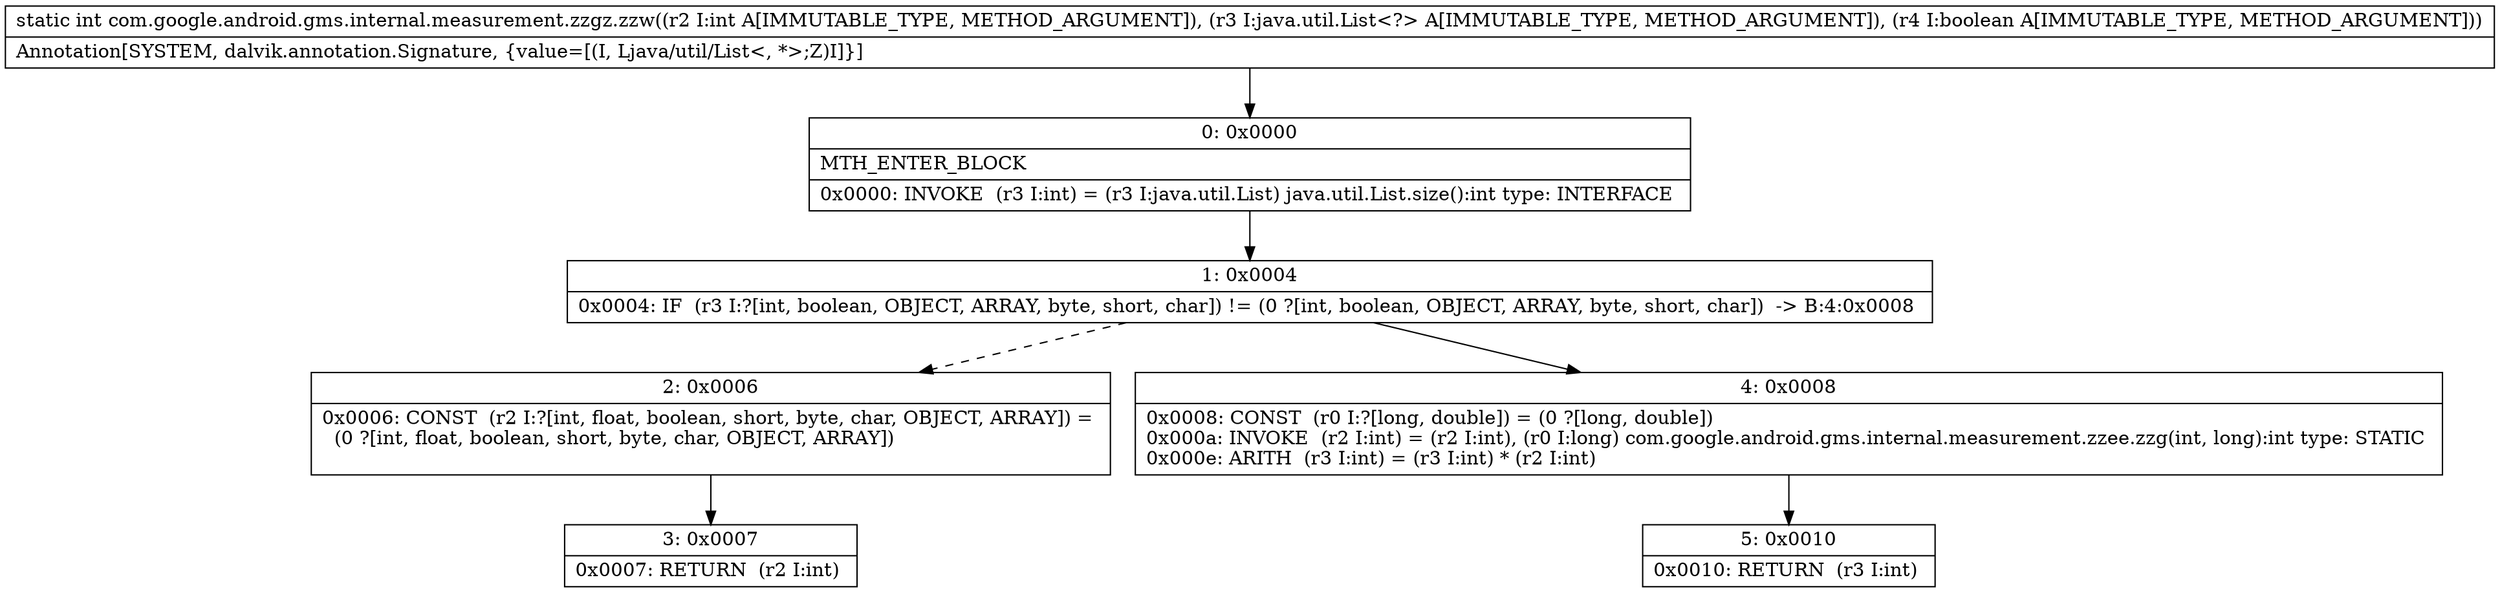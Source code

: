 digraph "CFG forcom.google.android.gms.internal.measurement.zzgz.zzw(ILjava\/util\/List;Z)I" {
Node_0 [shape=record,label="{0\:\ 0x0000|MTH_ENTER_BLOCK\l|0x0000: INVOKE  (r3 I:int) = (r3 I:java.util.List) java.util.List.size():int type: INTERFACE \l}"];
Node_1 [shape=record,label="{1\:\ 0x0004|0x0004: IF  (r3 I:?[int, boolean, OBJECT, ARRAY, byte, short, char]) != (0 ?[int, boolean, OBJECT, ARRAY, byte, short, char])  \-\> B:4:0x0008 \l}"];
Node_2 [shape=record,label="{2\:\ 0x0006|0x0006: CONST  (r2 I:?[int, float, boolean, short, byte, char, OBJECT, ARRAY]) = \l  (0 ?[int, float, boolean, short, byte, char, OBJECT, ARRAY])\l \l}"];
Node_3 [shape=record,label="{3\:\ 0x0007|0x0007: RETURN  (r2 I:int) \l}"];
Node_4 [shape=record,label="{4\:\ 0x0008|0x0008: CONST  (r0 I:?[long, double]) = (0 ?[long, double]) \l0x000a: INVOKE  (r2 I:int) = (r2 I:int), (r0 I:long) com.google.android.gms.internal.measurement.zzee.zzg(int, long):int type: STATIC \l0x000e: ARITH  (r3 I:int) = (r3 I:int) * (r2 I:int) \l}"];
Node_5 [shape=record,label="{5\:\ 0x0010|0x0010: RETURN  (r3 I:int) \l}"];
MethodNode[shape=record,label="{static int com.google.android.gms.internal.measurement.zzgz.zzw((r2 I:int A[IMMUTABLE_TYPE, METHOD_ARGUMENT]), (r3 I:java.util.List\<?\> A[IMMUTABLE_TYPE, METHOD_ARGUMENT]), (r4 I:boolean A[IMMUTABLE_TYPE, METHOD_ARGUMENT]))  | Annotation[SYSTEM, dalvik.annotation.Signature, \{value=[(I, Ljava\/util\/List\<, *\>;Z)I]\}]\l}"];
MethodNode -> Node_0;
Node_0 -> Node_1;
Node_1 -> Node_2[style=dashed];
Node_1 -> Node_4;
Node_2 -> Node_3;
Node_4 -> Node_5;
}


